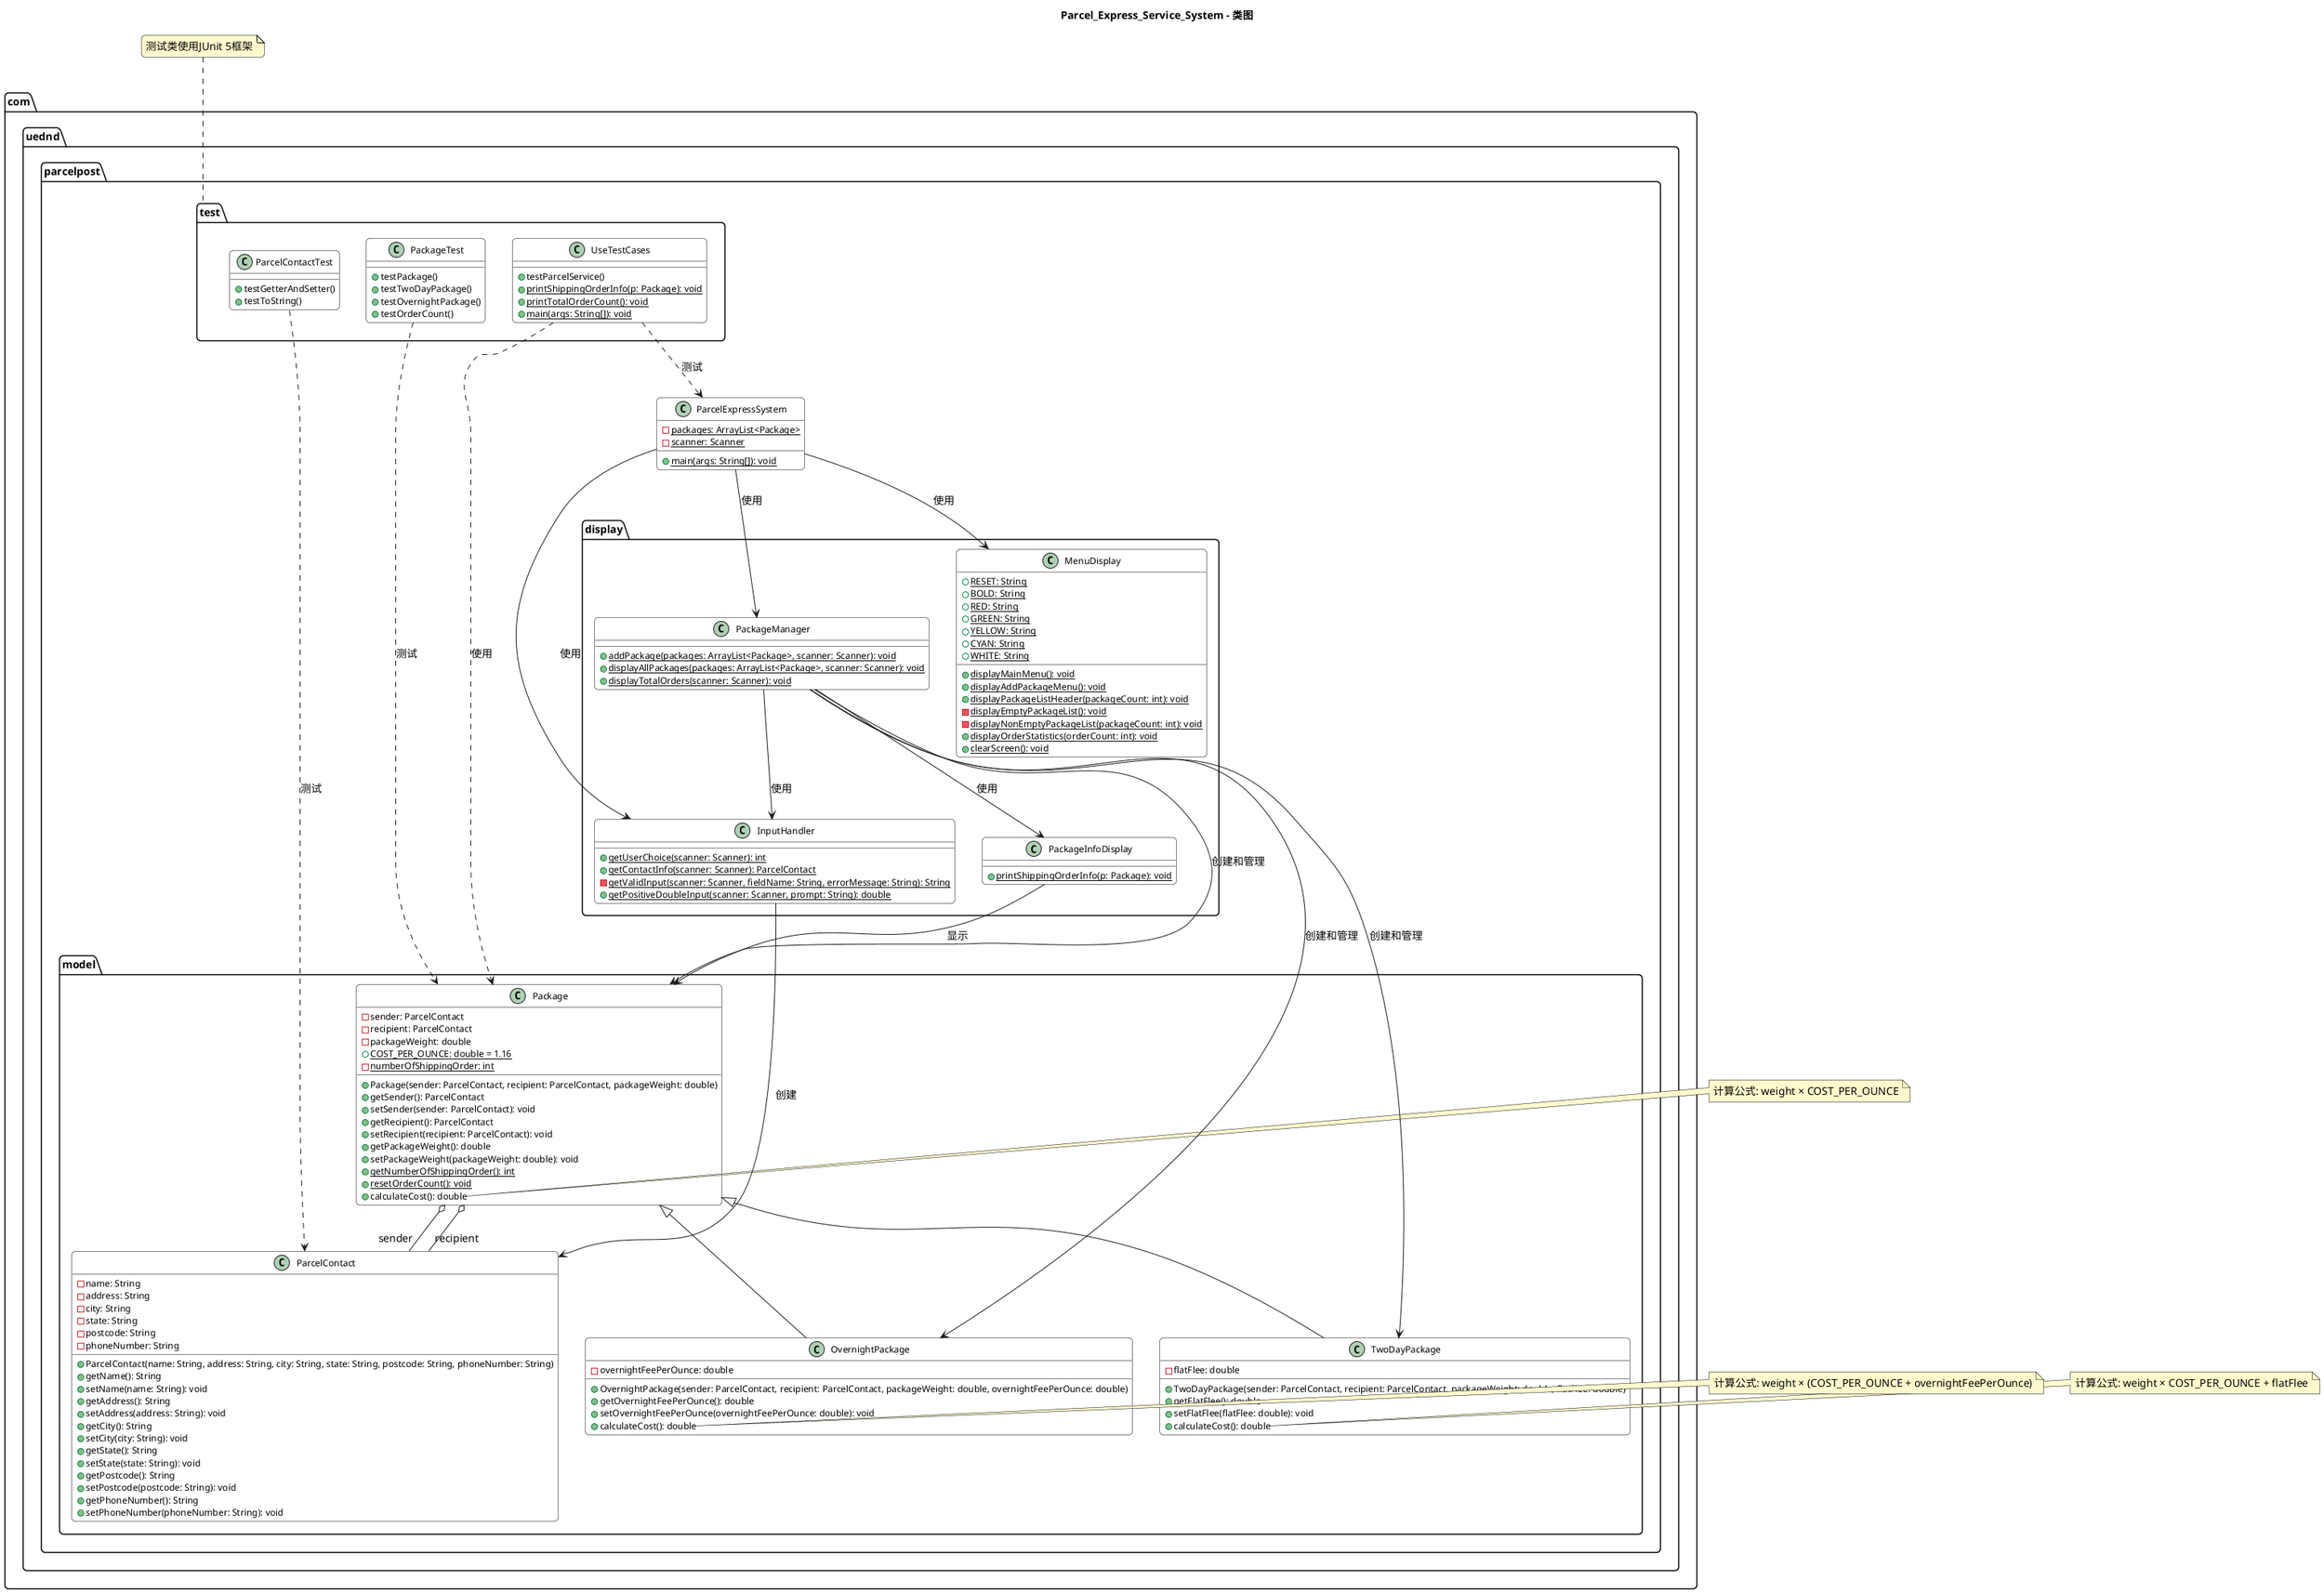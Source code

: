 @startuml 包裹快递服务系统类图

skinparam backgroundColor white
skinparam handwritten false
skinparam defaultFontName Microsoft YaHei
skinparam defaultFontSize 14
skinparam roundCorner 10
skinparam shadowing false

skinparam class {
  BackgroundColor #FFFFFF
  BorderColor #000000
  FontColor #000000
  AttributeFontColor #000000
  AttributeFontSize 12
  AttributeIconSize 12
}

skinparam note {
  BackgroundColor #FFFACD
  BorderColor #000000
}

title Parcel_Express_Service_System - 类图

package "com.uednd.parcelpost.model" {
  class Package {
    - sender: ParcelContact
    - recipient: ParcelContact
    - packageWeight: double
    + {static} COST_PER_OUNCE: double = 1.16
    - {static} numberOfShippingOrder: int
    + Package(sender: ParcelContact, recipient: ParcelContact, packageWeight: double)
    + getSender(): ParcelContact
    + setSender(sender: ParcelContact): void
    + getRecipient(): ParcelContact
    + setRecipient(recipient: ParcelContact): void
    + getPackageWeight(): double
    + setPackageWeight(packageWeight: double): void
    + {static} getNumberOfShippingOrder(): int
    + {static} resetOrderCount(): void
    + calculateCost(): double
  }
  
  class TwoDayPackage {
    - flatFlee: double
    + TwoDayPackage(sender: ParcelContact, recipient: ParcelContact, packageWeight: double, flatFlee: double)
    + getFlatFlee(): double
    + setFlatFlee(flatFlee: double): void
    + calculateCost(): double
  }
  
  class OvernightPackage {
    - overnightFeePerOunce: double
    + OvernightPackage(sender: ParcelContact, recipient: ParcelContact, packageWeight: double, overnightFeePerOunce: double)
    + getOvernightFeePerOunce(): double
    + setOvernightFeePerOunce(overnightFeePerOunce: double): void
    + calculateCost(): double
  }
  
  class ParcelContact {
    - name: String
    - address: String
    - city: String
    - state: String
    - postcode: String
    - phoneNumber: String
    + ParcelContact(name: String, address: String, city: String, state: String, postcode: String, phoneNumber: String)
    + getName(): String
    + setName(name: String): void
    + getAddress(): String
    + setAddress(address: String): void
    + getCity(): String
    + setCity(city: String): void
    + getState(): String
    + setState(state: String): void
    + getPostcode(): String
    + setPostcode(postcode: String): void
    + getPhoneNumber(): String
    + setPhoneNumber(phoneNumber: String): void
  }
}

package "com.uednd.parcelpost.display" {
  class MenuDisplay {
    + {static} RESET: String
    + {static} BOLD: String
    + {static} RED: String
    + {static} GREEN: String
    + {static} YELLOW: String
    + {static} CYAN: String
    + {static} WHITE: String
    + {static} displayMainMenu(): void
    + {static} displayAddPackageMenu(): void
    + {static} displayPackageListHeader(packageCount: int): void
    - {static} displayEmptyPackageList(): void
    - {static} displayNonEmptyPackageList(packageCount: int): void
    + {static} displayOrderStatistics(orderCount: int): void
    + {static} clearScreen(): void
  }
  
  class PackageInfoDisplay {
    + {static} printShippingOrderInfo(p: Package): void
  }
  
  class InputHandler {
    + {static} getUserChoice(scanner: Scanner): int
    + {static} getContactInfo(scanner: Scanner): ParcelContact
    - {static} getValidInput(scanner: Scanner, fieldName: String, errorMessage: String): String
    + {static} getPositiveDoubleInput(scanner: Scanner, prompt: String): double
  }
  
  class PackageManager {
    + {static} addPackage(packages: ArrayList<Package>, scanner: Scanner): void
    + {static} displayAllPackages(packages: ArrayList<Package>, scanner: Scanner): void
    + {static} displayTotalOrders(scanner: Scanner): void
  }
}

package "com.uednd.parcelpost" {
  class ParcelExpressSystem {
    - {static} packages: ArrayList<Package>
    - {static} scanner: Scanner
    + {static} main(args: String[]): void
  }
}

package "com.uednd.parcelpost.test" {
  class PackageTest {
    + testPackage()
    + testTwoDayPackage()
    + testOvernightPackage()
    + testOrderCount()
  }
  
  class ParcelContactTest {
    + testGetterAndSetter()
    + testToString()
  }
  
  class UseTestCases {
    + testParcelService()
    + {static} printShippingOrderInfo(p: Package): void
    + {static} printTotalOrderCount(): void
    + {static} main(args: String[]): void
  }
}

TwoDayPackage -up-|> Package
OvernightPackage -up-|> Package
Package o-- "sender" ParcelContact
Package o-- "recipient" ParcelContact

ParcelExpressSystem --> MenuDisplay : 使用
ParcelExpressSystem --> PackageManager : 使用
ParcelExpressSystem --> InputHandler : 使用
PackageManager --> Package : 创建和管理
PackageManager --> TwoDayPackage : 创建和管理
PackageManager --> OvernightPackage : 创建和管理
PackageManager --> PackageInfoDisplay : 使用
PackageManager --> InputHandler : 使用
InputHandler --> ParcelContact : 创建
PackageInfoDisplay --> Package : 显示

PackageTest ..> Package : 测试
ParcelContactTest ..> ParcelContact : 测试
UseTestCases ..> ParcelExpressSystem : 测试
UseTestCases ..> Package : 使用

note right of Package::calculateCost
  计算公式: weight × COST_PER_OUNCE
end note

note right of TwoDayPackage::calculateCost
  计算公式: weight × COST_PER_OUNCE + flatFlee
end note

note right of OvernightPackage::calculateCost
  计算公式: weight × (COST_PER_OUNCE + overnightFeePerOunce)
end note

note top of "com.uednd.parcelpost.test"
  测试类使用JUnit 5框架
end note

@enduml 